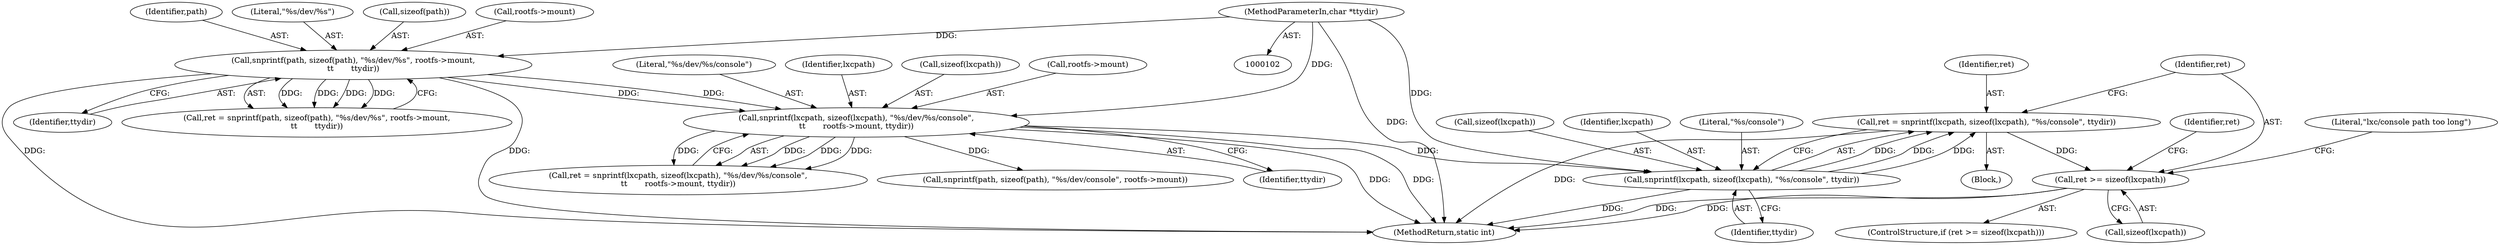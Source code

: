 digraph "0_lxc_592fd47a6245508b79fe6ac819fe6d3b2c1289be_11@API" {
"1000265" [label="(Call,ret >= sizeof(lxcpath))"];
"1000256" [label="(Call,ret = snprintf(lxcpath, sizeof(lxcpath), \"%s/console\", ttydir))"];
"1000258" [label="(Call,snprintf(lxcpath, sizeof(lxcpath), \"%s/console\", ttydir))"];
"1000153" [label="(Call,snprintf(lxcpath, sizeof(lxcpath), \"%s/dev/%s/console\",\n\t\t       rootfs->mount, ttydir))"];
"1000112" [label="(Call,snprintf(path, sizeof(path), \"%s/dev/%s\", rootfs->mount,\n\t\t       ttydir))"];
"1000105" [label="(MethodParameterIn,char *ttydir)"];
"1000154" [label="(Identifier,lxcpath)"];
"1000260" [label="(Call,sizeof(lxcpath))"];
"1000112" [label="(Call,snprintf(path, sizeof(path), \"%s/dev/%s\", rootfs->mount,\n\t\t       ttydir))"];
"1000110" [label="(Call,ret = snprintf(path, sizeof(path), \"%s/dev/%s\", rootfs->mount,\n\t\t       ttydir))"];
"1000117" [label="(Call,rootfs->mount)"];
"1000256" [label="(Call,ret = snprintf(lxcpath, sizeof(lxcpath), \"%s/console\", ttydir))"];
"1000155" [label="(Call,sizeof(lxcpath))"];
"1000293" [label="(MethodReturn,static int)"];
"1000271" [label="(Literal,\"lxc/console path too long\")"];
"1000113" [label="(Identifier,path)"];
"1000120" [label="(Identifier,ttydir)"];
"1000257" [label="(Identifier,ret)"];
"1000259" [label="(Identifier,lxcpath)"];
"1000265" [label="(Call,ret >= sizeof(lxcpath))"];
"1000262" [label="(Literal,\"%s/console\")"];
"1000161" [label="(Identifier,ttydir)"];
"1000267" [label="(Call,sizeof(lxcpath))"];
"1000151" [label="(Call,ret = snprintf(lxcpath, sizeof(lxcpath), \"%s/dev/%s/console\",\n\t\t       rootfs->mount, ttydir))"];
"1000276" [label="(Identifier,ret)"];
"1000153" [label="(Call,snprintf(lxcpath, sizeof(lxcpath), \"%s/dev/%s/console\",\n\t\t       rootfs->mount, ttydir))"];
"1000116" [label="(Literal,\"%s/dev/%s\")"];
"1000264" [label="(ControlStructure,if (ret >= sizeof(lxcpath)))"];
"1000173" [label="(Call,snprintf(path, sizeof(path), \"%s/dev/console\", rootfs->mount))"];
"1000258" [label="(Call,snprintf(lxcpath, sizeof(lxcpath), \"%s/console\", ttydir))"];
"1000114" [label="(Call,sizeof(path))"];
"1000106" [label="(Block,)"];
"1000105" [label="(MethodParameterIn,char *ttydir)"];
"1000266" [label="(Identifier,ret)"];
"1000263" [label="(Identifier,ttydir)"];
"1000158" [label="(Call,rootfs->mount)"];
"1000157" [label="(Literal,\"%s/dev/%s/console\")"];
"1000265" -> "1000264"  [label="AST: "];
"1000265" -> "1000267"  [label="CFG: "];
"1000266" -> "1000265"  [label="AST: "];
"1000267" -> "1000265"  [label="AST: "];
"1000271" -> "1000265"  [label="CFG: "];
"1000276" -> "1000265"  [label="CFG: "];
"1000265" -> "1000293"  [label="DDG: "];
"1000265" -> "1000293"  [label="DDG: "];
"1000256" -> "1000265"  [label="DDG: "];
"1000256" -> "1000106"  [label="AST: "];
"1000256" -> "1000258"  [label="CFG: "];
"1000257" -> "1000256"  [label="AST: "];
"1000258" -> "1000256"  [label="AST: "];
"1000266" -> "1000256"  [label="CFG: "];
"1000256" -> "1000293"  [label="DDG: "];
"1000258" -> "1000256"  [label="DDG: "];
"1000258" -> "1000256"  [label="DDG: "];
"1000258" -> "1000256"  [label="DDG: "];
"1000258" -> "1000263"  [label="CFG: "];
"1000259" -> "1000258"  [label="AST: "];
"1000260" -> "1000258"  [label="AST: "];
"1000262" -> "1000258"  [label="AST: "];
"1000263" -> "1000258"  [label="AST: "];
"1000258" -> "1000293"  [label="DDG: "];
"1000153" -> "1000258"  [label="DDG: "];
"1000105" -> "1000258"  [label="DDG: "];
"1000153" -> "1000151"  [label="AST: "];
"1000153" -> "1000161"  [label="CFG: "];
"1000154" -> "1000153"  [label="AST: "];
"1000155" -> "1000153"  [label="AST: "];
"1000157" -> "1000153"  [label="AST: "];
"1000158" -> "1000153"  [label="AST: "];
"1000161" -> "1000153"  [label="AST: "];
"1000151" -> "1000153"  [label="CFG: "];
"1000153" -> "1000293"  [label="DDG: "];
"1000153" -> "1000293"  [label="DDG: "];
"1000153" -> "1000151"  [label="DDG: "];
"1000153" -> "1000151"  [label="DDG: "];
"1000153" -> "1000151"  [label="DDG: "];
"1000153" -> "1000151"  [label="DDG: "];
"1000112" -> "1000153"  [label="DDG: "];
"1000112" -> "1000153"  [label="DDG: "];
"1000105" -> "1000153"  [label="DDG: "];
"1000153" -> "1000173"  [label="DDG: "];
"1000112" -> "1000110"  [label="AST: "];
"1000112" -> "1000120"  [label="CFG: "];
"1000113" -> "1000112"  [label="AST: "];
"1000114" -> "1000112"  [label="AST: "];
"1000116" -> "1000112"  [label="AST: "];
"1000117" -> "1000112"  [label="AST: "];
"1000120" -> "1000112"  [label="AST: "];
"1000110" -> "1000112"  [label="CFG: "];
"1000112" -> "1000293"  [label="DDG: "];
"1000112" -> "1000293"  [label="DDG: "];
"1000112" -> "1000110"  [label="DDG: "];
"1000112" -> "1000110"  [label="DDG: "];
"1000112" -> "1000110"  [label="DDG: "];
"1000112" -> "1000110"  [label="DDG: "];
"1000105" -> "1000112"  [label="DDG: "];
"1000105" -> "1000102"  [label="AST: "];
"1000105" -> "1000293"  [label="DDG: "];
}
